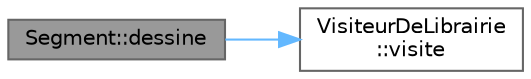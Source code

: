 digraph "Segment::dessine"
{
 // LATEX_PDF_SIZE
  bgcolor="transparent";
  edge [fontname=Helvetica,fontsize=10,labelfontname=Helvetica,labelfontsize=10];
  node [fontname=Helvetica,fontsize=10,shape=box,height=0.2,width=0.4];
  rankdir="LR";
  Node1 [label="Segment::dessine",height=0.2,width=0.4,color="gray40", fillcolor="grey60", style="filled", fontcolor="black",tooltip="Visiteur de librairie qui va se charger de dessiner le polygone."];
  Node1 -> Node2 [color="steelblue1",style="solid"];
  Node2 [label="VisiteurDeLibrairie\l::visite",height=0.2,width=0.4,color="grey40", fillcolor="white", style="filled",URL="$class_visiteur_de_librairie.html#a5512db1122c76a6dcfc494f360f30ad6",tooltip="Visite qui permet de dessiner une forme avec une librairie graphique."];
}
